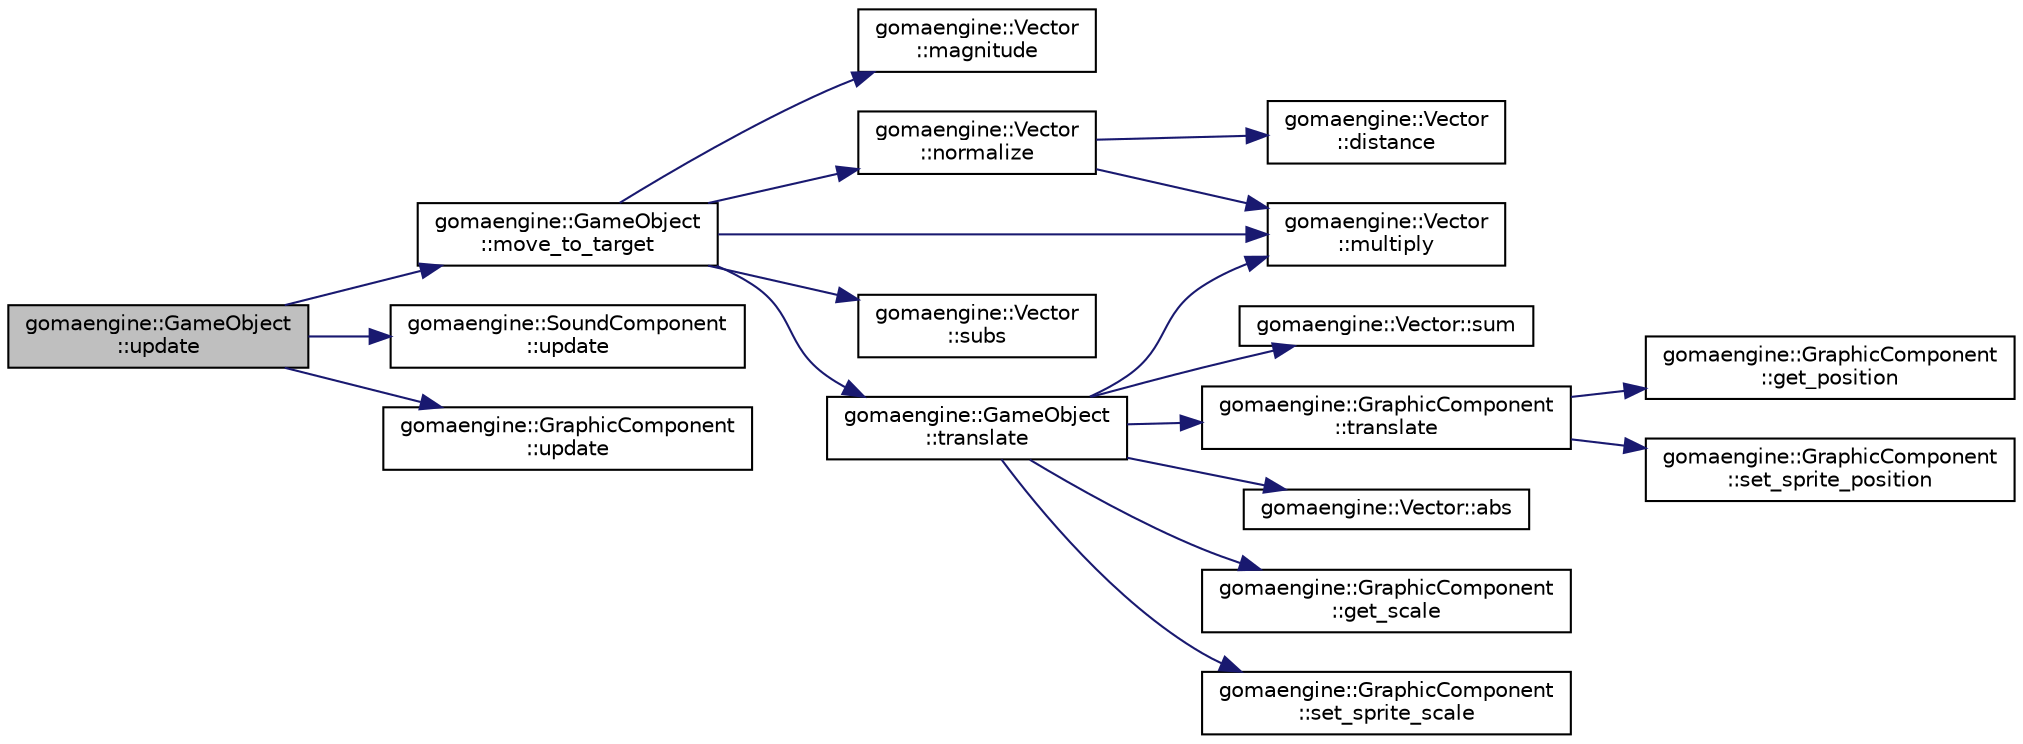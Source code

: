 digraph "gomaengine::GameObject::update"
{
 // LATEX_PDF_SIZE
  edge [fontname="Helvetica",fontsize="10",labelfontname="Helvetica",labelfontsize="10"];
  node [fontname="Helvetica",fontsize="10",shape=record];
  rankdir="LR";
  Node1 [label="gomaengine::GameObject\l::update",height=0.2,width=0.4,color="black", fillcolor="grey75", style="filled", fontcolor="black",tooltip="Funcion que define la actualizacion del modelo en el gameloop"];
  Node1 -> Node2 [color="midnightblue",fontsize="10",style="solid",fontname="Helvetica"];
  Node2 [label="gomaengine::GameObject\l::move_to_target",height=0.2,width=0.4,color="black", fillcolor="white", style="filled",URL="$classgomaengine_1_1_game_object.html#a2ab104eaa6cd2e1d58f6a5d5d4b6e8a3",tooltip="Funcion que mueve el objeto al vector objetivo target"];
  Node2 -> Node3 [color="midnightblue",fontsize="10",style="solid",fontname="Helvetica"];
  Node3 [label="gomaengine::Vector\l::magnitude",height=0.2,width=0.4,color="black", fillcolor="white", style="filled",URL="$structgomaengine_1_1_vector.html#a3b014ba4c29d9829f52814b58aa45ad8",tooltip="Funcion que calcula la magnitud de su vector"];
  Node2 -> Node4 [color="midnightblue",fontsize="10",style="solid",fontname="Helvetica"];
  Node4 [label="gomaengine::Vector\l::multiply",height=0.2,width=0.4,color="black", fillcolor="white", style="filled",URL="$structgomaengine_1_1_vector.html#ad477270cac80be776c49e2e8ac1c01b9",tooltip="Funcion que multiplica el Vector por una constante y lo devuelve."];
  Node2 -> Node5 [color="midnightblue",fontsize="10",style="solid",fontname="Helvetica"];
  Node5 [label="gomaengine::Vector\l::normalize",height=0.2,width=0.4,color="black", fillcolor="white", style="filled",URL="$structgomaengine_1_1_vector.html#a6b58c989725993a7c1fabb5714a5beff",tooltip="Funcion que calcula el vector unitario de si mismo"];
  Node5 -> Node6 [color="midnightblue",fontsize="10",style="solid",fontname="Helvetica"];
  Node6 [label="gomaengine::Vector\l::distance",height=0.2,width=0.4,color="black", fillcolor="white", style="filled",URL="$structgomaengine_1_1_vector.html#a42bde5df1aa513349980ee4f9b72cc30",tooltip="Funcion que calcula la distancia euclidiana entre dos vectores"];
  Node5 -> Node4 [color="midnightblue",fontsize="10",style="solid",fontname="Helvetica"];
  Node2 -> Node7 [color="midnightblue",fontsize="10",style="solid",fontname="Helvetica"];
  Node7 [label="gomaengine::Vector\l::subs",height=0.2,width=0.4,color="black", fillcolor="white", style="filled",URL="$structgomaengine_1_1_vector.html#a2a4c0ab30da893ce962b8dd8a78674e0",tooltip="Funcion que devuelve el valor de restarse a si mismo con otro vector"];
  Node2 -> Node8 [color="midnightblue",fontsize="10",style="solid",fontname="Helvetica"];
  Node8 [label="gomaengine::GameObject\l::translate",height=0.2,width=0.4,color="black", fillcolor="white", style="filled",URL="$classgomaengine_1_1_game_object.html#a5d6a414003baa21722254cb98a7905f3",tooltip="Funcion que traslada la posicion abstracta del modelo"];
  Node8 -> Node9 [color="midnightblue",fontsize="10",style="solid",fontname="Helvetica"];
  Node9 [label="gomaengine::Vector::abs",height=0.2,width=0.4,color="black", fillcolor="white", style="filled",URL="$structgomaengine_1_1_vector.html#a5ceadf12bf1e8892db9c0db7950dc6aa",tooltip="Funcion que aplica el valor absoluto sobre todas la dimensiones del Vector"];
  Node8 -> Node10 [color="midnightblue",fontsize="10",style="solid",fontname="Helvetica"];
  Node10 [label="gomaengine::GraphicComponent\l::get_scale",height=0.2,width=0.4,color="black", fillcolor="white", style="filled",URL="$classgomaengine_1_1_graphic_component.html#aa915e39c124efc213680b0fe19064243",tooltip="Funcion que retorna el Vector del escalamiento de la textura"];
  Node8 -> Node4 [color="midnightblue",fontsize="10",style="solid",fontname="Helvetica"];
  Node8 -> Node11 [color="midnightblue",fontsize="10",style="solid",fontname="Helvetica"];
  Node11 [label="gomaengine::GraphicComponent\l::set_sprite_scale",height=0.2,width=0.4,color="black", fillcolor="white", style="filled",URL="$classgomaengine_1_1_graphic_component.html#a708d6eba4c526cb69a936fb1f39e27f8",tooltip="Funcion que establece la escala del sprite en la textura"];
  Node8 -> Node12 [color="midnightblue",fontsize="10",style="solid",fontname="Helvetica"];
  Node12 [label="gomaengine::Vector::sum",height=0.2,width=0.4,color="black", fillcolor="white", style="filled",URL="$structgomaengine_1_1_vector.html#a100ddaaf3d3b3ea580f643636a4a7c38",tooltip="Sum between this vector and another"];
  Node8 -> Node13 [color="midnightblue",fontsize="10",style="solid",fontname="Helvetica"];
  Node13 [label="gomaengine::GraphicComponent\l::translate",height=0.2,width=0.4,color="black", fillcolor="white", style="filled",URL="$classgomaengine_1_1_graphic_component.html#a60abcce9508d24275db357eb9dba2df4",tooltip="Funcion para mover de posicion la posicion de la textura"];
  Node13 -> Node14 [color="midnightblue",fontsize="10",style="solid",fontname="Helvetica"];
  Node14 [label="gomaengine::GraphicComponent\l::get_position",height=0.2,width=0.4,color="black", fillcolor="white", style="filled",URL="$classgomaengine_1_1_graphic_component.html#aeb5fec2c36cd19cb703c2114da226f01",tooltip="Funcion que retorna el"];
  Node13 -> Node15 [color="midnightblue",fontsize="10",style="solid",fontname="Helvetica"];
  Node15 [label="gomaengine::GraphicComponent\l::set_sprite_position",height=0.2,width=0.4,color="black", fillcolor="white", style="filled",URL="$classgomaengine_1_1_graphic_component.html#a7a1b85a01fe69e94157eb3b61537f360",tooltip="Funcion que establece la posicion del sprite de la textura"];
  Node1 -> Node16 [color="midnightblue",fontsize="10",style="solid",fontname="Helvetica"];
  Node16 [label="gomaengine::SoundComponent\l::update",height=0.2,width=0.4,color="black", fillcolor="white", style="filled",URL="$classgomaengine_1_1_sound_component.html#ab052998ebe33cd2dea670d29a6dbcb2c",tooltip="Funcion de actualizacion, que se llama en cada loop"];
  Node1 -> Node17 [color="midnightblue",fontsize="10",style="solid",fontname="Helvetica"];
  Node17 [label="gomaengine::GraphicComponent\l::update",height=0.2,width=0.4,color="black", fillcolor="white", style="filled",URL="$classgomaengine_1_1_graphic_component.html#aa42e6e90f64905ab222858df23fbb366",tooltip="Funcion que es llamada para actualizar las variables graficas"];
}
